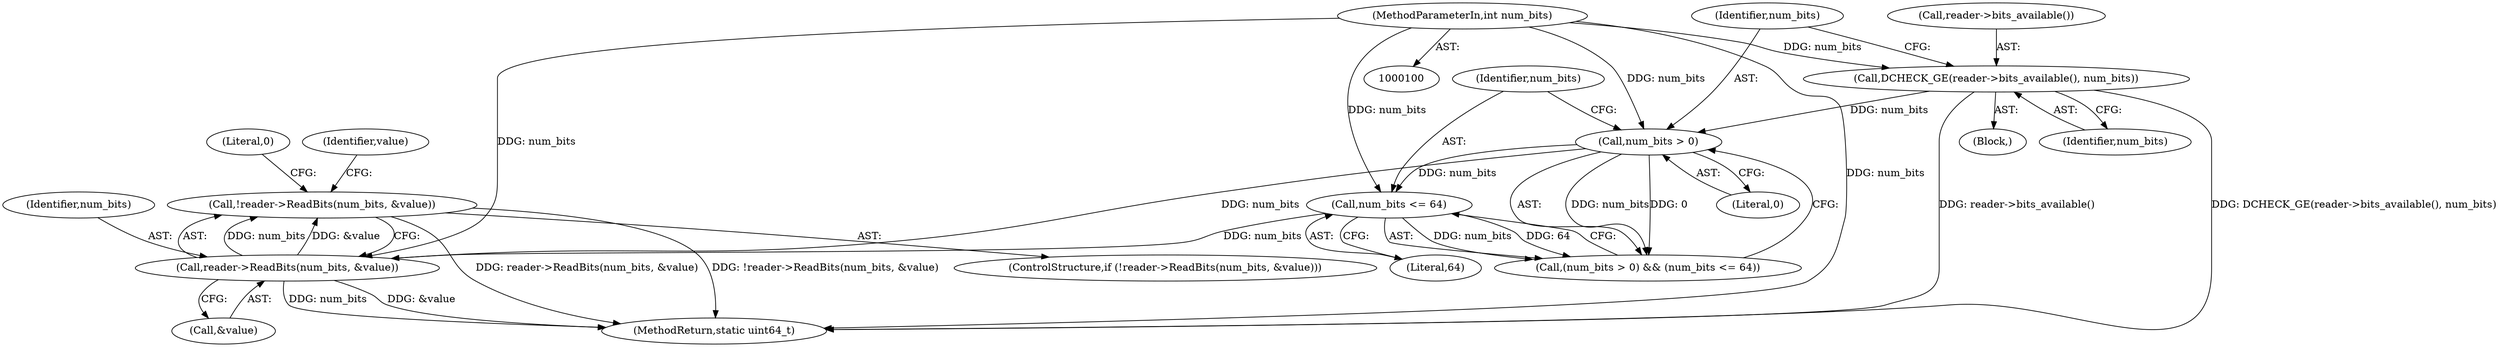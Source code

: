 digraph "0_Chrome_929f77d4173022a731ae91218ce6894d20f87f35_1@API" {
"1000120" [label="(Call,!reader->ReadBits(num_bits, &value))"];
"1000121" [label="(Call,reader->ReadBits(num_bits, &value))"];
"1000112" [label="(Call,num_bits <= 64)"];
"1000109" [label="(Call,num_bits > 0)"];
"1000104" [label="(Call,DCHECK_GE(reader->bits_available(), num_bits))"];
"1000102" [label="(MethodParameterIn,int num_bits)"];
"1000109" [label="(Call,num_bits > 0)"];
"1000120" [label="(Call,!reader->ReadBits(num_bits, &value))"];
"1000103" [label="(Block,)"];
"1000123" [label="(Call,&value)"];
"1000105" [label="(Call,reader->bits_available())"];
"1000108" [label="(Call,(num_bits > 0) && (num_bits <= 64))"];
"1000111" [label="(Literal,0)"];
"1000126" [label="(Literal,0)"];
"1000102" [label="(MethodParameterIn,int num_bits)"];
"1000129" [label="(MethodReturn,static uint64_t)"];
"1000106" [label="(Identifier,num_bits)"];
"1000112" [label="(Call,num_bits <= 64)"];
"1000119" [label="(ControlStructure,if (!reader->ReadBits(num_bits, &value)))"];
"1000128" [label="(Identifier,value)"];
"1000113" [label="(Identifier,num_bits)"];
"1000110" [label="(Identifier,num_bits)"];
"1000104" [label="(Call,DCHECK_GE(reader->bits_available(), num_bits))"];
"1000122" [label="(Identifier,num_bits)"];
"1000121" [label="(Call,reader->ReadBits(num_bits, &value))"];
"1000114" [label="(Literal,64)"];
"1000120" -> "1000119"  [label="AST: "];
"1000120" -> "1000121"  [label="CFG: "];
"1000121" -> "1000120"  [label="AST: "];
"1000126" -> "1000120"  [label="CFG: "];
"1000128" -> "1000120"  [label="CFG: "];
"1000120" -> "1000129"  [label="DDG: reader->ReadBits(num_bits, &value)"];
"1000120" -> "1000129"  [label="DDG: !reader->ReadBits(num_bits, &value)"];
"1000121" -> "1000120"  [label="DDG: num_bits"];
"1000121" -> "1000120"  [label="DDG: &value"];
"1000121" -> "1000123"  [label="CFG: "];
"1000122" -> "1000121"  [label="AST: "];
"1000123" -> "1000121"  [label="AST: "];
"1000121" -> "1000129"  [label="DDG: &value"];
"1000121" -> "1000129"  [label="DDG: num_bits"];
"1000112" -> "1000121"  [label="DDG: num_bits"];
"1000109" -> "1000121"  [label="DDG: num_bits"];
"1000102" -> "1000121"  [label="DDG: num_bits"];
"1000112" -> "1000108"  [label="AST: "];
"1000112" -> "1000114"  [label="CFG: "];
"1000113" -> "1000112"  [label="AST: "];
"1000114" -> "1000112"  [label="AST: "];
"1000108" -> "1000112"  [label="CFG: "];
"1000112" -> "1000108"  [label="DDG: num_bits"];
"1000112" -> "1000108"  [label="DDG: 64"];
"1000109" -> "1000112"  [label="DDG: num_bits"];
"1000102" -> "1000112"  [label="DDG: num_bits"];
"1000109" -> "1000108"  [label="AST: "];
"1000109" -> "1000111"  [label="CFG: "];
"1000110" -> "1000109"  [label="AST: "];
"1000111" -> "1000109"  [label="AST: "];
"1000113" -> "1000109"  [label="CFG: "];
"1000108" -> "1000109"  [label="CFG: "];
"1000109" -> "1000108"  [label="DDG: num_bits"];
"1000109" -> "1000108"  [label="DDG: 0"];
"1000104" -> "1000109"  [label="DDG: num_bits"];
"1000102" -> "1000109"  [label="DDG: num_bits"];
"1000104" -> "1000103"  [label="AST: "];
"1000104" -> "1000106"  [label="CFG: "];
"1000105" -> "1000104"  [label="AST: "];
"1000106" -> "1000104"  [label="AST: "];
"1000110" -> "1000104"  [label="CFG: "];
"1000104" -> "1000129"  [label="DDG: DCHECK_GE(reader->bits_available(), num_bits)"];
"1000104" -> "1000129"  [label="DDG: reader->bits_available()"];
"1000102" -> "1000104"  [label="DDG: num_bits"];
"1000102" -> "1000100"  [label="AST: "];
"1000102" -> "1000129"  [label="DDG: num_bits"];
}
